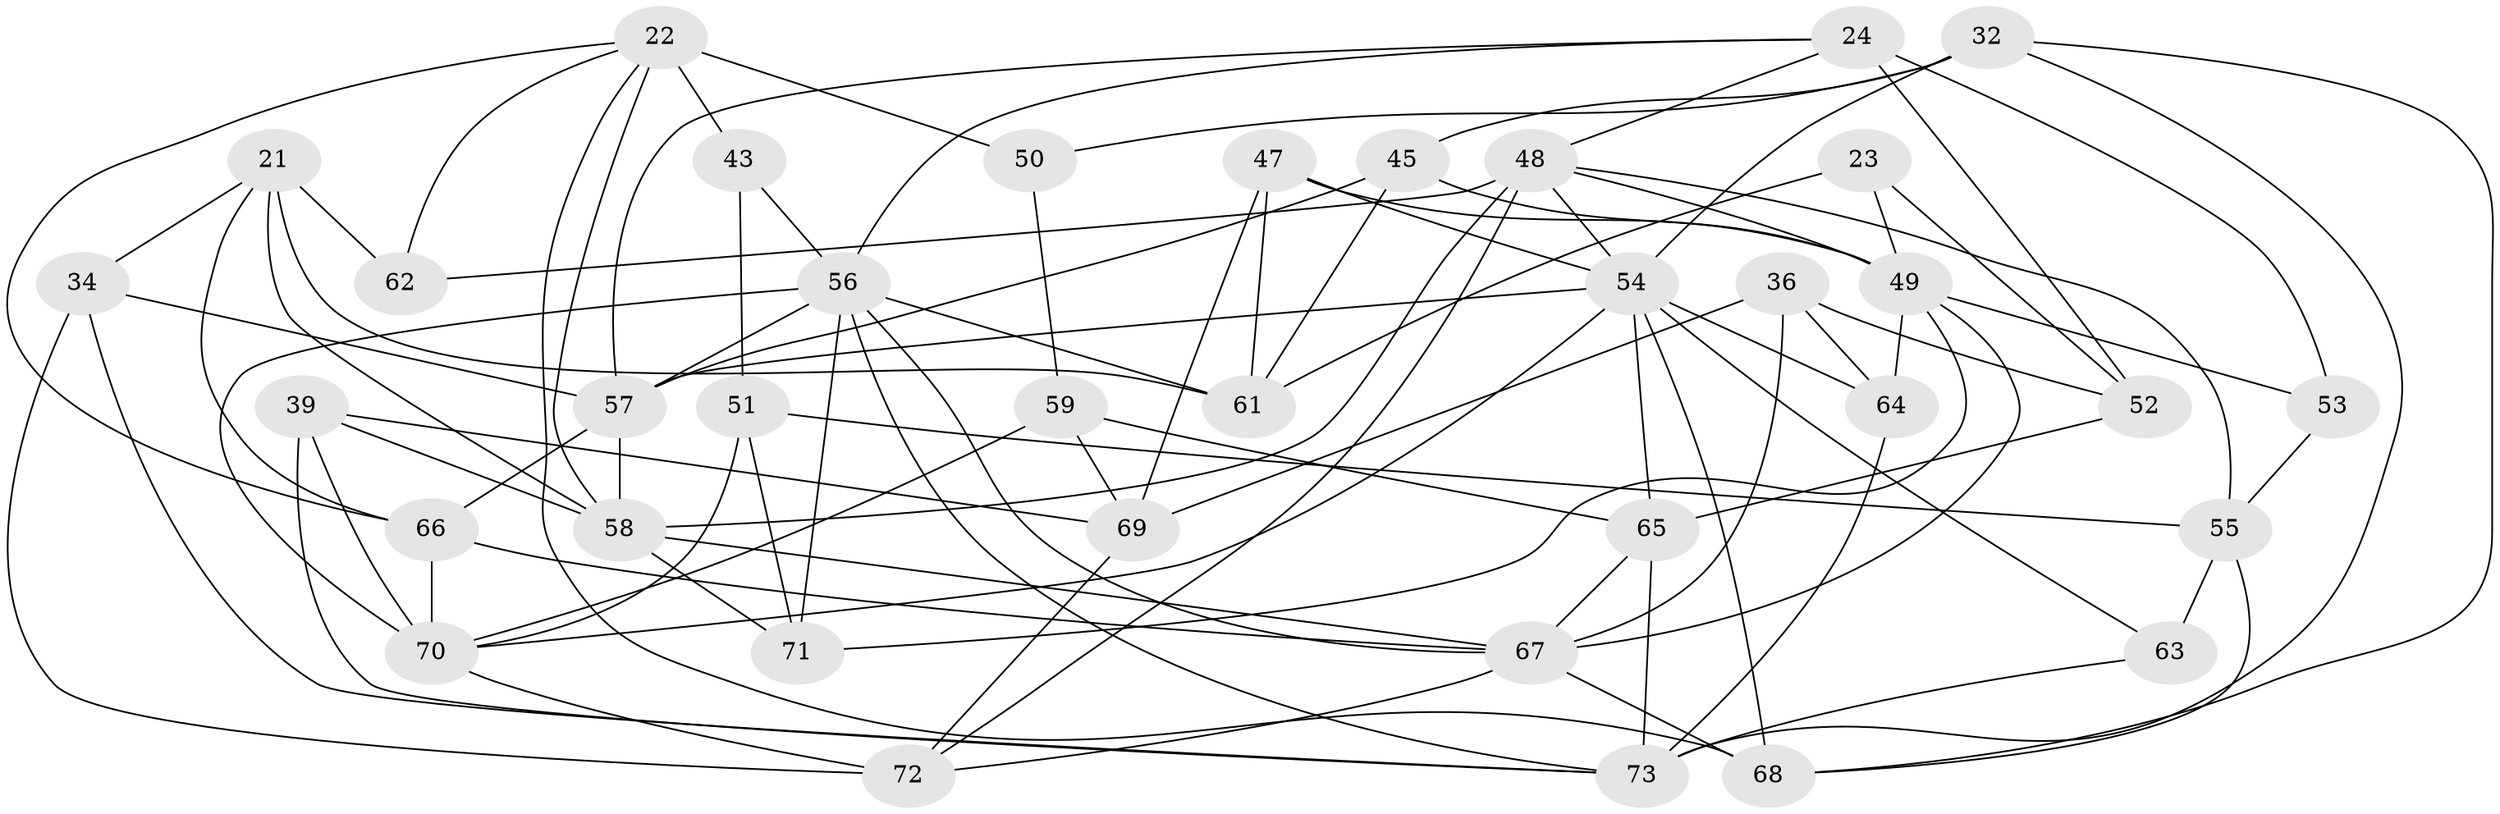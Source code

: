 // original degree distribution, {4: 1.0}
// Generated by graph-tools (version 1.1) at 2025/59/03/09/25 04:59:13]
// undirected, 36 vertices, 91 edges
graph export_dot {
graph [start="1"]
  node [color=gray90,style=filled];
  21 [super="+17"];
  22 [super="+8"];
  23;
  24 [super="+9"];
  32 [super="+20"];
  34;
  36;
  39;
  43;
  45;
  47;
  48 [super="+13"];
  49 [super="+35"];
  50;
  51;
  52;
  53;
  54 [super="+41"];
  55 [super="+11"];
  56 [super="+26+44"];
  57 [super="+3+4"];
  58 [super="+5+19"];
  59;
  61 [super="+16"];
  62;
  63;
  64;
  65 [super="+29"];
  66 [super="+46"];
  67 [super="+30+42"];
  68 [super="+60"];
  69 [super="+33"];
  70 [super="+40"];
  71;
  72 [super="+25+38"];
  73 [super="+12+18"];
  21 -- 62 [weight=2];
  21 -- 61;
  21 -- 34;
  21 -- 66;
  21 -- 58;
  22 -- 50 [weight=2];
  22 -- 43 [weight=2];
  22 -- 62;
  22 -- 58;
  22 -- 66;
  22 -- 68;
  23 -- 52;
  23 -- 61 [weight=2];
  23 -- 49;
  24 -- 56;
  24 -- 53 [weight=2];
  24 -- 52;
  24 -- 48;
  24 -- 57;
  32 -- 68 [weight=2];
  32 -- 50;
  32 -- 73;
  32 -- 45;
  32 -- 54;
  34 -- 72;
  34 -- 73;
  34 -- 57;
  36 -- 52;
  36 -- 69;
  36 -- 64;
  36 -- 67;
  39 -- 58;
  39 -- 73;
  39 -- 69;
  39 -- 70;
  43 -- 51;
  43 -- 56;
  45 -- 49;
  45 -- 61;
  45 -- 57;
  47 -- 61;
  47 -- 69;
  47 -- 54;
  47 -- 49;
  48 -- 58 [weight=2];
  48 -- 55;
  48 -- 62;
  48 -- 54;
  48 -- 72;
  48 -- 49;
  49 -- 53;
  49 -- 64;
  49 -- 67;
  49 -- 71;
  50 -- 59;
  51 -- 55;
  51 -- 71;
  51 -- 70;
  52 -- 65;
  53 -- 55;
  54 -- 70 [weight=2];
  54 -- 65;
  54 -- 64;
  54 -- 57;
  54 -- 63;
  54 -- 68;
  55 -- 63 [weight=2];
  55 -- 68;
  56 -- 61;
  56 -- 73;
  56 -- 67 [weight=2];
  56 -- 70 [weight=2];
  56 -- 71;
  56 -- 57;
  57 -- 66 [weight=2];
  57 -- 58;
  58 -- 71;
  58 -- 67;
  59 -- 65;
  59 -- 70;
  59 -- 69;
  63 -- 73;
  64 -- 73;
  65 -- 73 [weight=2];
  65 -- 67;
  66 -- 67;
  66 -- 70;
  67 -- 72 [weight=2];
  67 -- 68 [weight=3];
  69 -- 72 [weight=2];
  70 -- 72 [weight=2];
}
